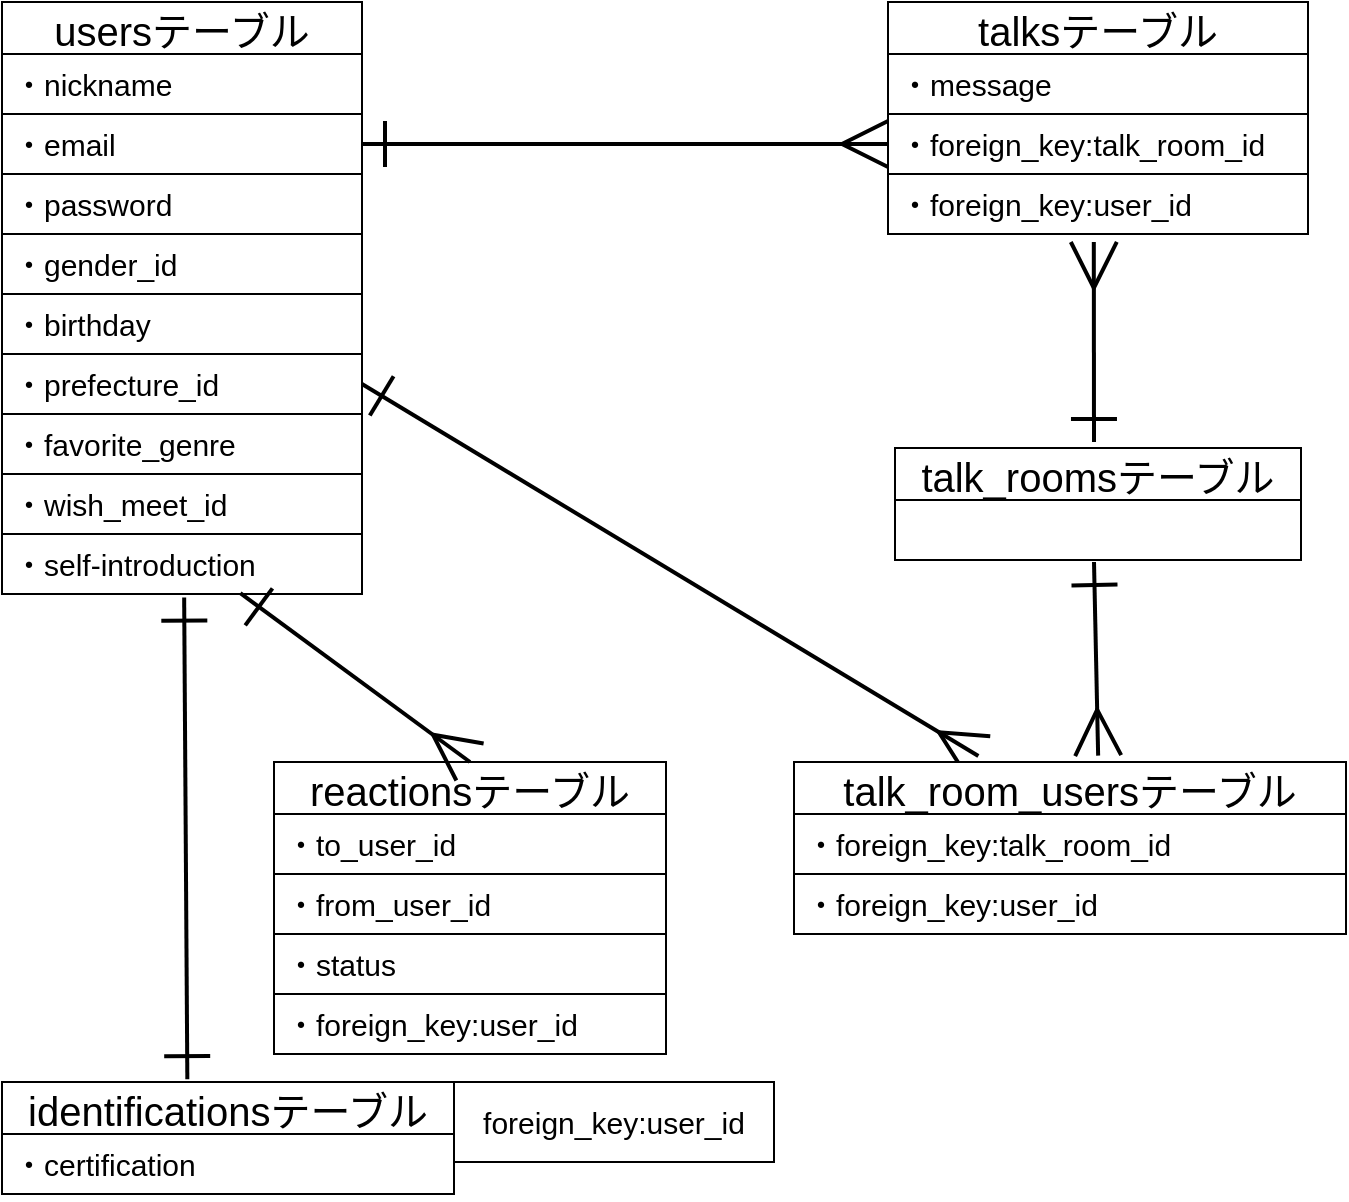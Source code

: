 <mxfile>
    <diagram id="dxTfVhWBsuQ0MmwtO0zM" name="ER図">
        <mxGraphModel dx="1072" dy="646" grid="1" gridSize="10" guides="1" tooltips="1" connect="1" arrows="1" fold="1" page="1" pageScale="1" pageWidth="827" pageHeight="1169" math="0" shadow="0">
            <root>
                <mxCell id="0"/>
                <mxCell id="1" parent="0"/>
                <mxCell id="8" value="usersテーブル" style="swimlane;fontStyle=0;childLayout=stackLayout;horizontal=1;startSize=26;horizontalStack=0;resizeParent=1;resizeParentMax=0;resizeLast=0;collapsible=1;marginBottom=0;align=center;fontSize=20;" parent="1" vertex="1">
                    <mxGeometry x="78" y="30" width="180" height="206" as="geometry"/>
                </mxCell>
                <mxCell id="10" value="・nickname" style="text;strokeColor=default;fillColor=none;spacingLeft=4;spacingRight=4;overflow=hidden;rotatable=0;points=[[0,0.5],[1,0.5]];portConstraint=eastwest;fontSize=15;" parent="8" vertex="1">
                    <mxGeometry y="26" width="180" height="30" as="geometry"/>
                </mxCell>
                <mxCell id="9" value="・email" style="text;strokeColor=default;fillColor=none;spacingLeft=4;spacingRight=4;overflow=hidden;rotatable=0;points=[[0,0.5],[1,0.5]];portConstraint=eastwest;fontSize=15;" parent="8" vertex="1">
                    <mxGeometry y="56" width="180" height="30" as="geometry"/>
                </mxCell>
                <mxCell id="11" value="・password" style="text;strokeColor=default;fillColor=none;spacingLeft=4;spacingRight=4;overflow=hidden;rotatable=0;points=[[0,0.5],[1,0.5]];portConstraint=eastwest;fontSize=15;" parent="8" vertex="1">
                    <mxGeometry y="86" width="180" height="30" as="geometry"/>
                </mxCell>
                <mxCell id="12" value="・gender_id" style="text;strokeColor=default;fillColor=none;spacingLeft=4;spacingRight=4;overflow=hidden;rotatable=0;points=[[0,0.5],[1,0.5]];portConstraint=eastwest;fontSize=15;" parent="8" vertex="1">
                    <mxGeometry y="116" width="180" height="30" as="geometry"/>
                </mxCell>
                <mxCell id="13" value="・birthday" style="text;strokeColor=default;fillColor=none;spacingLeft=4;spacingRight=4;overflow=hidden;rotatable=0;points=[[0,0.5],[1,0.5]];portConstraint=eastwest;fontSize=15;" parent="8" vertex="1">
                    <mxGeometry y="146" width="180" height="30" as="geometry"/>
                </mxCell>
                <mxCell id="14" value="・prefecture_id" style="text;strokeColor=default;fillColor=none;spacingLeft=4;spacingRight=4;overflow=hidden;rotatable=0;points=[[0,0.5],[1,0.5]];portConstraint=eastwest;fontSize=15;" parent="8" vertex="1">
                    <mxGeometry y="176" width="180" height="30" as="geometry"/>
                </mxCell>
                <mxCell id="18" value="talksテーブル" style="swimlane;fontStyle=0;childLayout=stackLayout;horizontal=1;startSize=26;horizontalStack=0;resizeParent=1;resizeParentMax=0;resizeLast=0;collapsible=1;marginBottom=0;align=center;fontSize=20;" parent="1" vertex="1">
                    <mxGeometry x="521" y="30" width="210" height="116" as="geometry"/>
                </mxCell>
                <mxCell id="64" value="・message" style="text;strokeColor=default;fillColor=none;spacingLeft=4;spacingRight=4;overflow=hidden;rotatable=0;points=[[0,0.5],[1,0.5]];portConstraint=eastwest;fontSize=15;" parent="18" vertex="1">
                    <mxGeometry y="26" width="210" height="30" as="geometry"/>
                </mxCell>
                <mxCell id="87" value="・foreign_key:talk_room_id" style="text;strokeColor=default;fillColor=none;spacingLeft=4;spacingRight=4;overflow=hidden;rotatable=0;points=[[0,0.5],[1,0.5]];portConstraint=eastwest;fontSize=15;" parent="18" vertex="1">
                    <mxGeometry y="56" width="210" height="30" as="geometry"/>
                </mxCell>
                <mxCell id="88" value="・foreign_key:user_id" style="text;strokeColor=default;fillColor=none;spacingLeft=4;spacingRight=4;overflow=hidden;rotatable=0;points=[[0,0.5],[1,0.5]];portConstraint=eastwest;fontSize=15;" parent="18" vertex="1">
                    <mxGeometry y="86" width="210" height="30" as="geometry"/>
                </mxCell>
                <mxCell id="27" value="foreign_key:user_id" style="whiteSpace=wrap;html=1;align=center;labelBackgroundColor=none;fontFamily=Helvetica;fontSize=15;" parent="1" vertex="1">
                    <mxGeometry x="304" y="570" width="160" height="40" as="geometry"/>
                </mxCell>
                <mxCell id="6" value="identificationsテーブル" style="swimlane;fontStyle=0;childLayout=stackLayout;horizontal=1;startSize=26;horizontalStack=0;resizeParent=1;resizeParentMax=0;resizeLast=0;collapsible=1;marginBottom=0;align=center;fontSize=20;" parent="1" vertex="1">
                    <mxGeometry x="78" y="570" width="226" height="56" as="geometry"/>
                </mxCell>
                <mxCell id="46" value="・certification" style="text;strokeColor=default;fillColor=none;spacingLeft=4;spacingRight=4;overflow=hidden;rotatable=0;points=[[0,0.5],[1,0.5]];portConstraint=eastwest;fontSize=15;" parent="6" vertex="1">
                    <mxGeometry y="26" width="226" height="30" as="geometry"/>
                </mxCell>
                <mxCell id="54" style="edgeStyle=none;jumpStyle=none;jumpSize=20;html=1;strokeColor=default;strokeWidth=2;fontFamily=Helvetica;fontSize=15;startArrow=ERmany;startFill=0;endArrow=ERone;endFill=0;startSize=20;endSize=20;sourcePerimeterSpacing=20;targetPerimeterSpacing=20;exitX=0;exitY=0.5;exitDx=0;exitDy=0;entryX=1;entryY=0.5;entryDx=0;entryDy=0;" parent="1" target="9" edge="1">
                    <mxGeometry relative="1" as="geometry">
                        <mxPoint x="264" y="100" as="targetPoint"/>
                        <mxPoint x="521" y="101" as="sourcePoint"/>
                        <Array as="points"/>
                    </mxGeometry>
                </mxCell>
                <mxCell id="60" value="reactionsテーブル" style="swimlane;fontStyle=0;childLayout=stackLayout;horizontal=1;startSize=26;horizontalStack=0;resizeParent=1;resizeParentMax=0;resizeLast=0;collapsible=1;marginBottom=0;align=center;fontSize=20;" parent="1" vertex="1">
                    <mxGeometry x="214" y="410" width="196" height="146" as="geometry"/>
                </mxCell>
                <mxCell id="61" value="・to_user_id" style="text;strokeColor=default;fillColor=none;spacingLeft=4;spacingRight=4;overflow=hidden;rotatable=0;points=[[0,0.5],[1,0.5]];portConstraint=eastwest;fontSize=15;" parent="60" vertex="1">
                    <mxGeometry y="26" width="196" height="30" as="geometry"/>
                </mxCell>
                <mxCell id="62" value="・from_user_id" style="text;strokeColor=default;fillColor=none;spacingLeft=4;spacingRight=4;overflow=hidden;rotatable=0;points=[[0,0.5],[1,0.5]];portConstraint=eastwest;fontSize=15;" parent="60" vertex="1">
                    <mxGeometry y="56" width="196" height="30" as="geometry"/>
                </mxCell>
                <mxCell id="63" value="・status" style="text;strokeColor=default;fillColor=none;spacingLeft=4;spacingRight=4;overflow=hidden;rotatable=0;points=[[0,0.5],[1,0.5]];portConstraint=eastwest;fontSize=15;" parent="60" vertex="1">
                    <mxGeometry y="86" width="196" height="30" as="geometry"/>
                </mxCell>
                <mxCell id="96" value="・foreign_key:user_id" style="text;strokeColor=default;fillColor=none;spacingLeft=4;spacingRight=4;overflow=hidden;rotatable=0;points=[[0,0.5],[1,0.5]];portConstraint=eastwest;fontSize=15;" parent="60" vertex="1">
                    <mxGeometry y="116" width="196" height="30" as="geometry"/>
                </mxCell>
                <mxCell id="70" value="・favorite_genre" style="text;strokeColor=default;fillColor=none;spacingLeft=4;spacingRight=4;overflow=hidden;rotatable=0;points=[[0,0.5],[1,0.5]];portConstraint=eastwest;fontSize=15;" parent="1" vertex="1">
                    <mxGeometry x="78" y="236" width="180" height="30" as="geometry"/>
                </mxCell>
                <mxCell id="71" value="・wish_meet_id" style="text;strokeColor=default;fillColor=none;spacingLeft=4;spacingRight=4;overflow=hidden;rotatable=0;points=[[0,0.5],[1,0.5]];portConstraint=eastwest;fontSize=15;" parent="1" vertex="1">
                    <mxGeometry x="78" y="266" width="180" height="30" as="geometry"/>
                </mxCell>
                <mxCell id="72" value="・self-introduction" style="text;strokeColor=default;fillColor=none;spacingLeft=4;spacingRight=4;overflow=hidden;rotatable=0;points=[[0,0.5],[1,0.5]];portConstraint=eastwest;fontSize=15;" parent="1" vertex="1">
                    <mxGeometry x="78" y="296" width="180" height="30" as="geometry"/>
                </mxCell>
                <mxCell id="73" style="edgeStyle=none;jumpStyle=none;jumpSize=20;html=1;strokeColor=default;strokeWidth=2;fontFamily=Helvetica;fontSize=15;startArrow=ERone;startFill=0;endArrow=ERone;endFill=0;startSize=20;endSize=20;sourcePerimeterSpacing=20;targetPerimeterSpacing=20;exitX=0.472;exitY=-0.025;exitDx=0;exitDy=0;exitPerimeter=0;entryX=0.506;entryY=1.06;entryDx=0;entryDy=0;entryPerimeter=0;" parent="1" target="72" edge="1">
                    <mxGeometry relative="1" as="geometry">
                        <mxPoint x="274" y="330" as="targetPoint"/>
                        <mxPoint x="170.672" y="568.6" as="sourcePoint"/>
                        <Array as="points"/>
                    </mxGeometry>
                </mxCell>
                <mxCell id="74" value="talk_roomsテーブル" style="swimlane;fontStyle=0;childLayout=stackLayout;horizontal=1;startSize=26;horizontalStack=0;resizeParent=1;resizeParentMax=0;resizeLast=0;collapsible=1;marginBottom=0;align=center;fontSize=20;" parent="1" vertex="1">
                    <mxGeometry x="524.5" y="253" width="203" height="56" as="geometry"/>
                </mxCell>
                <mxCell id="75" value="" style="text;strokeColor=default;fillColor=none;spacingLeft=4;spacingRight=4;overflow=hidden;rotatable=0;points=[[0,0.5],[1,0.5]];portConstraint=eastwest;fontSize=15;" parent="74" vertex="1">
                    <mxGeometry y="26" width="203" height="30" as="geometry"/>
                </mxCell>
                <mxCell id="79" style="edgeStyle=none;jumpStyle=none;jumpSize=20;html=1;strokeColor=default;strokeWidth=2;fontFamily=Helvetica;fontSize=15;startArrow=ERmany;startFill=0;endArrow=ERone;endFill=0;startSize=20;endSize=20;sourcePerimeterSpacing=20;targetPerimeterSpacing=20;exitX=0.49;exitY=1.133;exitDx=0;exitDy=0;exitPerimeter=0;" parent="1" source="88" edge="1">
                    <mxGeometry relative="1" as="geometry">
                        <mxPoint x="624" y="250" as="targetPoint"/>
                        <mxPoint x="604" y="190" as="sourcePoint"/>
                        <Array as="points"/>
                    </mxGeometry>
                </mxCell>
                <mxCell id="91" style="edgeStyle=none;jumpStyle=none;jumpSize=20;html=1;strokeColor=default;strokeWidth=2;fontFamily=Helvetica;fontSize=15;startArrow=ERmany;startFill=0;endArrow=ERone;endFill=0;startSize=20;endSize=20;sourcePerimeterSpacing=20;targetPerimeterSpacing=20;exitX=0.5;exitY=0;exitDx=0;exitDy=0;entryX=0.662;entryY=0.987;entryDx=0;entryDy=0;entryPerimeter=0;" parent="1" source="60" target="72" edge="1">
                    <mxGeometry relative="1" as="geometry">
                        <mxPoint x="179.08" y="337.8" as="targetPoint"/>
                        <mxPoint x="180.672" y="578.6" as="sourcePoint"/>
                        <Array as="points"/>
                    </mxGeometry>
                </mxCell>
                <mxCell id="93" style="edgeStyle=none;jumpStyle=none;jumpSize=20;html=1;strokeColor=default;strokeWidth=2;fontFamily=Helvetica;fontSize=15;startArrow=ERmany;startFill=0;endArrow=ERone;endFill=0;startSize=20;endSize=20;targetPerimeterSpacing=20;entryX=1;entryY=0.5;entryDx=0;entryDy=0;exitX=0.334;exitY=-0.035;exitDx=0;exitDy=0;exitPerimeter=0;" parent="1" source="80" target="14" edge="1">
                    <mxGeometry relative="1" as="geometry">
                        <mxPoint x="207.16" y="335.61" as="targetPoint"/>
                        <mxPoint x="554" y="380" as="sourcePoint"/>
                        <Array as="points"/>
                    </mxGeometry>
                </mxCell>
                <mxCell id="80" value="talk_room_usersテーブル" style="swimlane;fontStyle=0;childLayout=stackLayout;horizontal=1;startSize=26;horizontalStack=0;resizeParent=1;resizeParentMax=0;resizeLast=0;collapsible=1;marginBottom=0;align=center;fontSize=20;" parent="1" vertex="1">
                    <mxGeometry x="474" y="410" width="276" height="86" as="geometry"/>
                </mxCell>
                <mxCell id="92" value="・foreign_key:talk_room_id" style="text;strokeColor=default;fillColor=none;spacingLeft=4;spacingRight=4;overflow=hidden;rotatable=0;points=[[0,0.5],[1,0.5]];portConstraint=eastwest;fontSize=15;" parent="80" vertex="1">
                    <mxGeometry y="26" width="276" height="30" as="geometry"/>
                </mxCell>
                <mxCell id="82" value="・foreign_key:user_id" style="text;strokeColor=default;fillColor=none;spacingLeft=4;spacingRight=4;overflow=hidden;rotatable=0;points=[[0,0.5],[1,0.5]];portConstraint=eastwest;fontSize=15;" parent="80" vertex="1">
                    <mxGeometry y="56" width="276" height="30" as="geometry"/>
                </mxCell>
                <mxCell id="95" style="edgeStyle=none;jumpStyle=none;jumpSize=20;html=1;strokeColor=default;strokeWidth=2;fontFamily=Helvetica;fontSize=15;startArrow=ERmany;startFill=0;endArrow=ERone;endFill=0;startSize=20;endSize=20;sourcePerimeterSpacing=20;targetPerimeterSpacing=20;exitX=0.551;exitY=-0.037;exitDx=0;exitDy=0;exitPerimeter=0;" parent="1" source="80" edge="1">
                    <mxGeometry relative="1" as="geometry">
                        <mxPoint x="624" y="310" as="targetPoint"/>
                        <mxPoint x="624" y="400" as="sourcePoint"/>
                        <Array as="points"/>
                    </mxGeometry>
                </mxCell>
            </root>
        </mxGraphModel>
    </diagram>
    <diagram id="DKrMaKoyh3L8yuvRQDSo" name="画面遷移図">
        <mxGraphModel dx="1072" dy="646" grid="1" gridSize="10" guides="1" tooltips="1" connect="1" arrows="1" fold="1" page="1" pageScale="1" pageWidth="827" pageHeight="1169" math="0" shadow="0">
            <root>
                <mxCell id="0"/>
                <mxCell id="1" parent="0"/>
                <mxCell id="9AYhxScjtTEpf4b3rmtR-1" value="画面遷移図" style="rounded=0;whiteSpace=wrap;html=1;" parent="1" vertex="1">
                    <mxGeometry x="40" y="20" width="120" height="30" as="geometry"/>
                </mxCell>
                <mxCell id="9AYhxScjtTEpf4b3rmtR-2" style="edgeStyle=none;html=1;exitX=0;exitY=0.5;exitDx=0;exitDy=0;endArrow=none;endFill=0;" parent="1" source="9AYhxScjtTEpf4b3rmtR-4" edge="1">
                    <mxGeometry relative="1" as="geometry">
                        <mxPoint x="200" y="390" as="targetPoint"/>
                        <Array as="points">
                            <mxPoint x="210" y="390"/>
                        </Array>
                    </mxGeometry>
                </mxCell>
                <mxCell id="9AYhxScjtTEpf4b3rmtR-4" value="ユーザー検索ページ" style="rounded=0;whiteSpace=wrap;html=1;" parent="1" vertex="1">
                    <mxGeometry x="231" y="360" width="120" height="60" as="geometry"/>
                </mxCell>
                <mxCell id="9AYhxScjtTEpf4b3rmtR-7" value="" style="edgeStyle=none;html=1;endArrow=none;endFill=0;" parent="1" edge="1">
                    <mxGeometry relative="1" as="geometry">
                        <mxPoint x="349" y="300" as="sourcePoint"/>
                        <mxPoint x="350" y="300.169" as="targetPoint"/>
                    </mxGeometry>
                </mxCell>
                <mxCell id="9AYhxScjtTEpf4b3rmtR-8" style="edgeStyle=none;html=1;exitX=0;exitY=0.5;exitDx=0;exitDy=0;endArrow=none;endFill=0;" parent="1" source="9AYhxScjtTEpf4b3rmtR-9" edge="1">
                    <mxGeometry relative="1" as="geometry">
                        <mxPoint x="199" y="200" as="targetPoint"/>
                    </mxGeometry>
                </mxCell>
                <mxCell id="9AYhxScjtTEpf4b3rmtR-9" value="ログインページ" style="rounded=0;whiteSpace=wrap;html=1;" parent="1" vertex="1">
                    <mxGeometry x="229" y="170" width="120" height="60" as="geometry"/>
                </mxCell>
                <mxCell id="9AYhxScjtTEpf4b3rmtR-10" value="新規登録ページ" style="rounded=0;whiteSpace=wrap;html=1;" parent="1" vertex="1">
                    <mxGeometry x="230" y="80" width="120" height="60" as="geometry"/>
                </mxCell>
                <mxCell id="9AYhxScjtTEpf4b3rmtR-11" style="edgeStyle=none;html=1;exitX=1;exitY=0.5;exitDx=0;exitDy=0;entryX=0;entryY=0.5;entryDx=0;entryDy=0;endArrow=none;endFill=0;" parent="1" source="9AYhxScjtTEpf4b3rmtR-12" target="9AYhxScjtTEpf4b3rmtR-10" edge="1">
                    <mxGeometry relative="1" as="geometry">
                        <Array as="points">
                            <mxPoint x="200" y="110"/>
                        </Array>
                    </mxGeometry>
                </mxCell>
                <mxCell id="9AYhxScjtTEpf4b3rmtR-12" value="マイトップページ" style="rounded=0;whiteSpace=wrap;html=1;" parent="1" vertex="1">
                    <mxGeometry x="40" y="80" width="120" height="60" as="geometry"/>
                </mxCell>
                <mxCell id="9AYhxScjtTEpf4b3rmtR-13" value="" style="endArrow=none;html=1;" parent="1" edge="1">
                    <mxGeometry width="50" height="50" relative="1" as="geometry">
                        <mxPoint x="199" y="570" as="sourcePoint"/>
                        <mxPoint x="199" y="110" as="targetPoint"/>
                        <Array as="points">
                            <mxPoint x="199" y="200"/>
                        </Array>
                    </mxGeometry>
                </mxCell>
                <mxCell id="9AYhxScjtTEpf4b3rmtR-14" value="検索結果一覧ページ" style="rounded=0;whiteSpace=wrap;html=1;" parent="1" vertex="1">
                    <mxGeometry x="400" y="360" width="120" height="60" as="geometry"/>
                </mxCell>
                <mxCell id="9AYhxScjtTEpf4b3rmtR-16" value="ユーザー詳細ページ" style="rounded=0;whiteSpace=wrap;html=1;" parent="1" vertex="1">
                    <mxGeometry x="560" y="360" width="120" height="60" as="geometry"/>
                </mxCell>
                <mxCell id="9AYhxScjtTEpf4b3rmtR-18" value="友達一覧ページ" style="rounded=0;whiteSpace=wrap;html=1;" parent="1" vertex="1">
                    <mxGeometry x="232" y="450" width="119" height="60" as="geometry"/>
                </mxCell>
                <mxCell id="9AYhxScjtTEpf4b3rmtR-20" style="edgeStyle=none;html=1;exitX=1;exitY=0.5;exitDx=0;exitDy=0;entryX=0;entryY=0.5;entryDx=0;entryDy=0;endArrow=none;endFill=0;" parent="1" source="9AYhxScjtTEpf4b3rmtR-22" target="9AYhxScjtTEpf4b3rmtR-23" edge="1">
                    <mxGeometry relative="1" as="geometry"/>
                </mxCell>
                <mxCell id="9AYhxScjtTEpf4b3rmtR-22" value="友達会話(トーク)ページ" style="rounded=0;whiteSpace=wrap;html=1;" parent="1" vertex="1">
                    <mxGeometry x="230" y="260" width="140" height="60" as="geometry"/>
                </mxCell>
                <mxCell id="9AYhxScjtTEpf4b3rmtR-23" value="個別会話ページ" style="rounded=0;whiteSpace=wrap;html=1;" parent="1" vertex="1">
                    <mxGeometry x="420" y="260" width="120" height="60" as="geometry"/>
                </mxCell>
                <mxCell id="4SXidvsY6LCvfz1vNb5E-1" value="プロフィール&lt;br&gt;編集ページ" style="rounded=0;whiteSpace=wrap;html=1;" parent="1" vertex="1">
                    <mxGeometry x="232" y="540" width="120" height="60" as="geometry"/>
                </mxCell>
                <mxCell id="4SXidvsY6LCvfz1vNb5E-2" style="edgeStyle=none;html=1;entryX=0;entryY=0.5;entryDx=0;entryDy=0;endArrow=none;endFill=0;exitX=1;exitY=0.5;exitDx=0;exitDy=0;" parent="1" source="9AYhxScjtTEpf4b3rmtR-4" target="9AYhxScjtTEpf4b3rmtR-14" edge="1">
                    <mxGeometry relative="1" as="geometry">
                        <mxPoint x="390" y="340" as="sourcePoint"/>
                        <mxPoint x="430" y="300" as="targetPoint"/>
                        <Array as="points"/>
                    </mxGeometry>
                </mxCell>
                <mxCell id="4SXidvsY6LCvfz1vNb5E-3" style="edgeStyle=none;html=1;entryX=0;entryY=0.5;entryDx=0;entryDy=0;endArrow=none;endFill=0;" parent="1" target="9AYhxScjtTEpf4b3rmtR-16" edge="1">
                    <mxGeometry relative="1" as="geometry">
                        <mxPoint x="520" y="390" as="sourcePoint"/>
                        <mxPoint x="410" y="400" as="targetPoint"/>
                        <Array as="points"/>
                    </mxGeometry>
                </mxCell>
                <mxCell id="4SXidvsY6LCvfz1vNb5E-4" style="edgeStyle=none;html=1;exitX=0;exitY=0.5;exitDx=0;exitDy=0;endArrow=none;endFill=0;" parent="1" source="9AYhxScjtTEpf4b3rmtR-18" edge="1">
                    <mxGeometry relative="1" as="geometry">
                        <mxPoint x="200" y="480" as="targetPoint"/>
                        <mxPoint x="241" y="400" as="sourcePoint"/>
                    </mxGeometry>
                </mxCell>
                <mxCell id="4SXidvsY6LCvfz1vNb5E-5" style="edgeStyle=none;html=1;exitX=0;exitY=0.5;exitDx=0;exitDy=0;endArrow=none;endFill=0;" parent="1" source="4SXidvsY6LCvfz1vNb5E-1" edge="1">
                    <mxGeometry relative="1" as="geometry">
                        <mxPoint x="200" y="570" as="targetPoint"/>
                        <mxPoint x="242" y="490" as="sourcePoint"/>
                    </mxGeometry>
                </mxCell>
                <mxCell id="4SXidvsY6LCvfz1vNb5E-6" style="edgeStyle=none;html=1;exitX=0;exitY=0.5;exitDx=0;exitDy=0;endArrow=none;endFill=0;" parent="1" source="9AYhxScjtTEpf4b3rmtR-22" edge="1">
                    <mxGeometry relative="1" as="geometry">
                        <mxPoint x="200" y="290" as="targetPoint"/>
                        <mxPoint x="241" y="400" as="sourcePoint"/>
                        <Array as="points"/>
                    </mxGeometry>
                </mxCell>
            </root>
        </mxGraphModel>
    </diagram>
</mxfile>